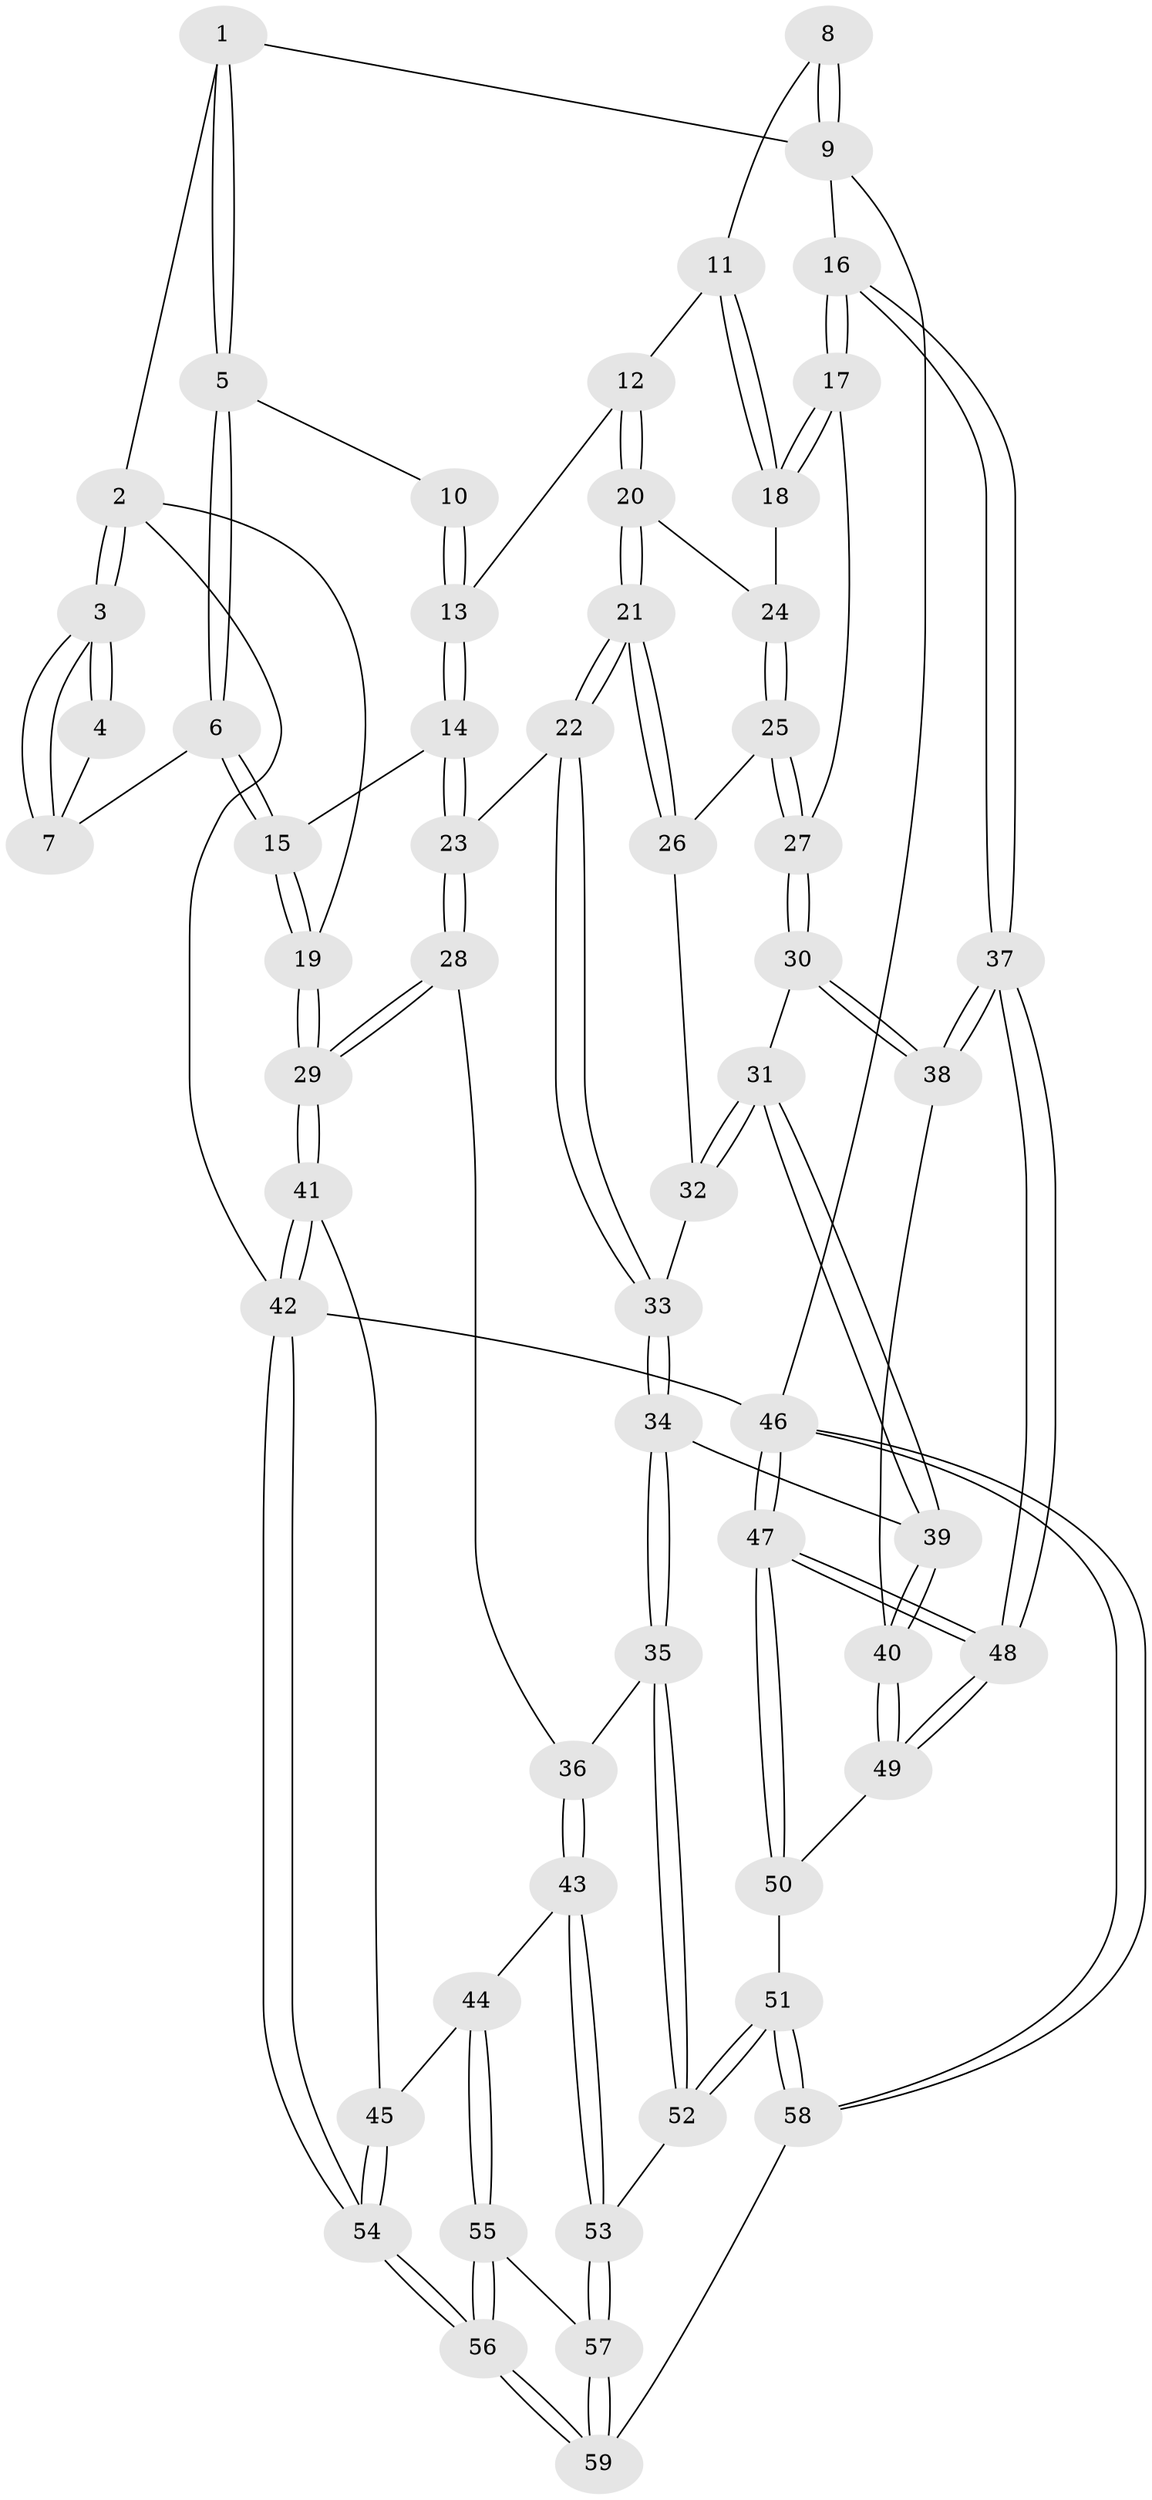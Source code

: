 // Generated by graph-tools (version 1.1) at 2025/38/03/09/25 02:38:29]
// undirected, 59 vertices, 144 edges
graph export_dot {
graph [start="1"]
  node [color=gray90,style=filled];
  1 [pos="+0.11330615326405087+0"];
  2 [pos="+0+0.3664307875534614"];
  3 [pos="+0+0.24429724585487117"];
  4 [pos="+0.08960635619901709+0"];
  5 [pos="+0.40383412083630876+0"];
  6 [pos="+0.31702000786012996+0.12754789620409895"];
  7 [pos="+0.16529919641524762+0.14940561184706666"];
  8 [pos="+0.969275326693743+0"];
  9 [pos="+1+0"];
  10 [pos="+0.4113812338593011+0"];
  11 [pos="+0.8292638936589333+0.04310589956568728"];
  12 [pos="+0.6449434809850507+0.16872269461887268"];
  13 [pos="+0.6237862434090837+0.15450368685888263"];
  14 [pos="+0.366410604346669+0.2722536516306956"];
  15 [pos="+0.3415218722484429+0.232496352515718"];
  16 [pos="+1+0.32586136442873487"];
  17 [pos="+1+0.32637307650247577"];
  18 [pos="+0.9214279097759742+0.26934257893556596"];
  19 [pos="+0+0.38252293969198764"];
  20 [pos="+0.6531530565929587+0.2004052831071877"];
  21 [pos="+0.5627870099818484+0.41501666703382506"];
  22 [pos="+0.5624998038648107+0.4152118907869906"];
  23 [pos="+0.39182065550131956+0.3879689015207986"];
  24 [pos="+0.8195325257840764+0.3059789842158991"];
  25 [pos="+0.7699243634791735+0.41719848989623615"];
  26 [pos="+0.7138301433735033+0.4231534152927106"];
  27 [pos="+0.8391030135601496+0.5243651297848063"];
  28 [pos="+0.272170063527104+0.5239547778529211"];
  29 [pos="+0+0.4810490146571027"];
  30 [pos="+0.835698649238785+0.5651844380215417"];
  31 [pos="+0.8166709719524203+0.583813374293785"];
  32 [pos="+0.7061710038905196+0.5270263558857541"];
  33 [pos="+0.5894468345425732+0.5564989227968212"];
  34 [pos="+0.5908177237625234+0.6544129954135005"];
  35 [pos="+0.5694777670322076+0.6820395094606947"];
  36 [pos="+0.2864041679569071+0.5521124048959292"];
  37 [pos="+1+0.7148244746326693"];
  38 [pos="+0.9948475459168915+0.6407931146382123"];
  39 [pos="+0.7774971053757941+0.6381718954635944"];
  40 [pos="+0.8129225568145553+0.7381001903332672"];
  41 [pos="+0+0.5446878638512548"];
  42 [pos="+0+1"];
  43 [pos="+0.2924121312196557+0.7288867144253086"];
  44 [pos="+0.23573284811416748+0.8170094731287226"];
  45 [pos="+0.16388886000780334+0.8248193142152042"];
  46 [pos="+1+1"];
  47 [pos="+1+0.951248482485761"];
  48 [pos="+1+0.8284137084845815"];
  49 [pos="+0.8136102451024491+0.7421757823082967"];
  50 [pos="+0.7745380340887267+0.8399087585813241"];
  51 [pos="+0.6395352275582431+0.9501865588321259"];
  52 [pos="+0.552262042602121+0.8049178438356531"];
  53 [pos="+0.5154101020162563+0.8060173625935061"];
  54 [pos="+0+1"];
  55 [pos="+0.2755739047296095+0.8748165404866068"];
  56 [pos="+0.04249269327786064+1"];
  57 [pos="+0.3310558774814486+0.9066491204908382"];
  58 [pos="+0.6432770367616053+1"];
  59 [pos="+0.4443530879854874+1"];
  1 -- 2;
  1 -- 5;
  1 -- 5;
  1 -- 9;
  2 -- 3;
  2 -- 3;
  2 -- 19;
  2 -- 42;
  3 -- 4;
  3 -- 4;
  3 -- 7;
  3 -- 7;
  4 -- 7;
  5 -- 6;
  5 -- 6;
  5 -- 10;
  6 -- 7;
  6 -- 15;
  6 -- 15;
  8 -- 9;
  8 -- 9;
  8 -- 11;
  9 -- 16;
  9 -- 46;
  10 -- 13;
  10 -- 13;
  11 -- 12;
  11 -- 18;
  11 -- 18;
  12 -- 13;
  12 -- 20;
  12 -- 20;
  13 -- 14;
  13 -- 14;
  14 -- 15;
  14 -- 23;
  14 -- 23;
  15 -- 19;
  15 -- 19;
  16 -- 17;
  16 -- 17;
  16 -- 37;
  16 -- 37;
  17 -- 18;
  17 -- 18;
  17 -- 27;
  18 -- 24;
  19 -- 29;
  19 -- 29;
  20 -- 21;
  20 -- 21;
  20 -- 24;
  21 -- 22;
  21 -- 22;
  21 -- 26;
  21 -- 26;
  22 -- 23;
  22 -- 33;
  22 -- 33;
  23 -- 28;
  23 -- 28;
  24 -- 25;
  24 -- 25;
  25 -- 26;
  25 -- 27;
  25 -- 27;
  26 -- 32;
  27 -- 30;
  27 -- 30;
  28 -- 29;
  28 -- 29;
  28 -- 36;
  29 -- 41;
  29 -- 41;
  30 -- 31;
  30 -- 38;
  30 -- 38;
  31 -- 32;
  31 -- 32;
  31 -- 39;
  31 -- 39;
  32 -- 33;
  33 -- 34;
  33 -- 34;
  34 -- 35;
  34 -- 35;
  34 -- 39;
  35 -- 36;
  35 -- 52;
  35 -- 52;
  36 -- 43;
  36 -- 43;
  37 -- 38;
  37 -- 38;
  37 -- 48;
  37 -- 48;
  38 -- 40;
  39 -- 40;
  39 -- 40;
  40 -- 49;
  40 -- 49;
  41 -- 42;
  41 -- 42;
  41 -- 45;
  42 -- 54;
  42 -- 54;
  42 -- 46;
  43 -- 44;
  43 -- 53;
  43 -- 53;
  44 -- 45;
  44 -- 55;
  44 -- 55;
  45 -- 54;
  45 -- 54;
  46 -- 47;
  46 -- 47;
  46 -- 58;
  46 -- 58;
  47 -- 48;
  47 -- 48;
  47 -- 50;
  47 -- 50;
  48 -- 49;
  48 -- 49;
  49 -- 50;
  50 -- 51;
  51 -- 52;
  51 -- 52;
  51 -- 58;
  51 -- 58;
  52 -- 53;
  53 -- 57;
  53 -- 57;
  54 -- 56;
  54 -- 56;
  55 -- 56;
  55 -- 56;
  55 -- 57;
  56 -- 59;
  56 -- 59;
  57 -- 59;
  57 -- 59;
  58 -- 59;
}
